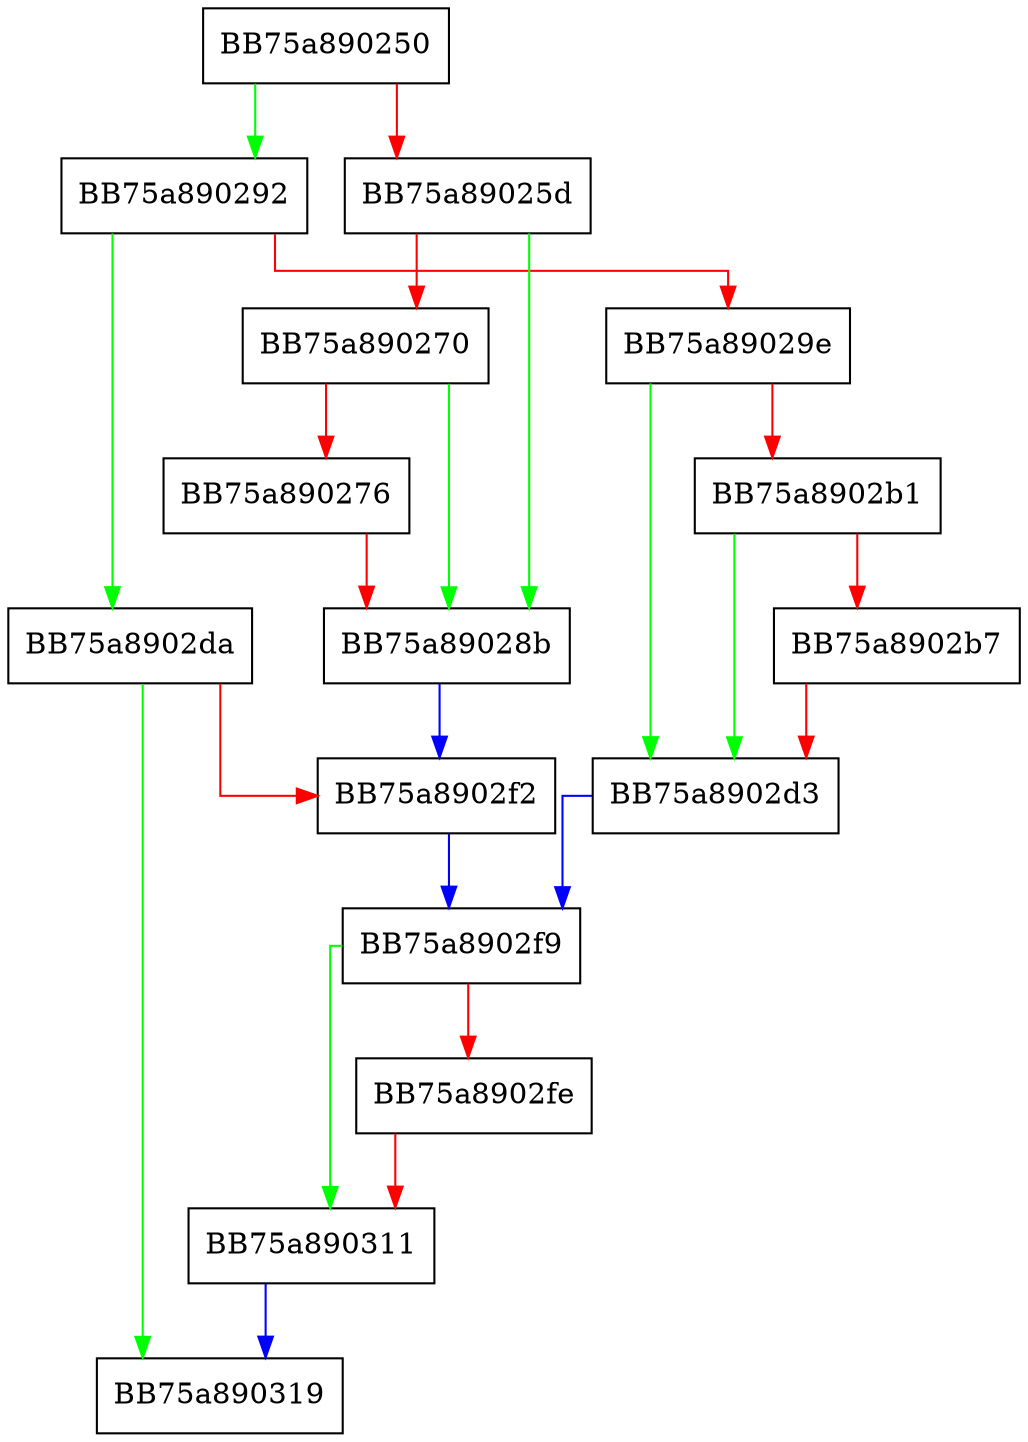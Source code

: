 digraph GetGlobalReport {
  node [shape="box"];
  graph [splines=ortho];
  BB75a890250 -> BB75a890292 [color="green"];
  BB75a890250 -> BB75a89025d [color="red"];
  BB75a89025d -> BB75a89028b [color="green"];
  BB75a89025d -> BB75a890270 [color="red"];
  BB75a890270 -> BB75a89028b [color="green"];
  BB75a890270 -> BB75a890276 [color="red"];
  BB75a890276 -> BB75a89028b [color="red"];
  BB75a89028b -> BB75a8902f2 [color="blue"];
  BB75a890292 -> BB75a8902da [color="green"];
  BB75a890292 -> BB75a89029e [color="red"];
  BB75a89029e -> BB75a8902d3 [color="green"];
  BB75a89029e -> BB75a8902b1 [color="red"];
  BB75a8902b1 -> BB75a8902d3 [color="green"];
  BB75a8902b1 -> BB75a8902b7 [color="red"];
  BB75a8902b7 -> BB75a8902d3 [color="red"];
  BB75a8902d3 -> BB75a8902f9 [color="blue"];
  BB75a8902da -> BB75a890319 [color="green"];
  BB75a8902da -> BB75a8902f2 [color="red"];
  BB75a8902f2 -> BB75a8902f9 [color="blue"];
  BB75a8902f9 -> BB75a890311 [color="green"];
  BB75a8902f9 -> BB75a8902fe [color="red"];
  BB75a8902fe -> BB75a890311 [color="red"];
  BB75a890311 -> BB75a890319 [color="blue"];
}